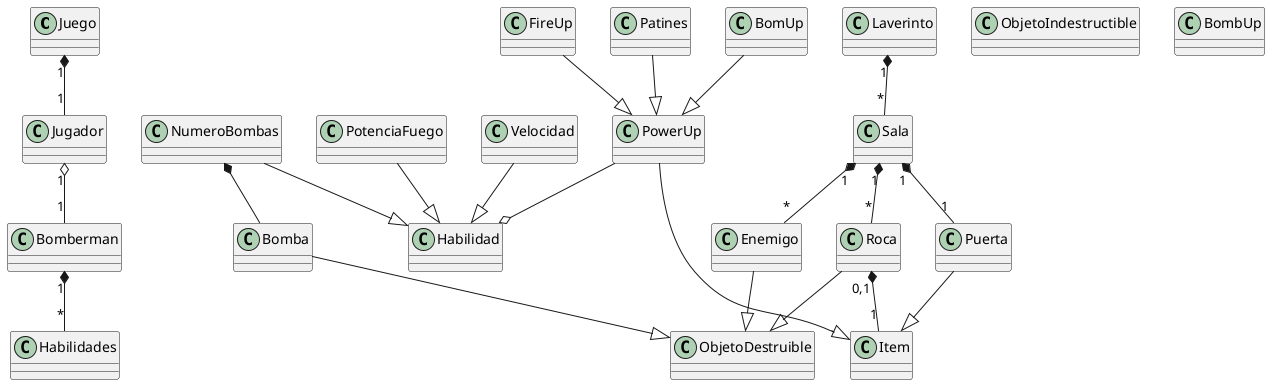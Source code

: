 @startuml Bomberman 

Class Juego 
Class Jugador 

Class Bomberman 
Class Habilidad 
Class PotenciaFuego 
Class NumeroBombas 
Class Velocidad 
Class Enemigo 

Class Sala 
Class Laverinto 
Class Puerta 
Class Roca 
Class Item 
Class ObjetoDestruible 
Class ObjetoIndestructible 


Laverinto "1" *-- "*" Sala 
Sala "1" *-- "1" Puerta 
Sala "1" *-- "*" Roca 
Sala "1" *-- "*" Enemigo 
Roca "0,1" *-- "1" Item 
Puerta --|> Item 
PowerUp --|> Item 
Roca--|> ObjetoDestruible 
Enemigo --|> ObjetoDestruible 
Bomba--|> ObjetoDestruible 



Class Bomba 
Class PowerUp 
Class BombUp 
Class FireUp 
Class Patines 

Juego "1"*-- "1" Jugador 
Jugador "1" o-- "1" Bomberman 
Bomberman "1" *-- "*" Habilidades 

BomUp --|> PowerUp 
FireUp --|> PowerUp 
Patines --|> PowerUp 


PotenciaFuego --|> Habilidad 
Velocidad --|> Habilidad
NumeroBombas --|> Habilidad 

PowerUp --o Habilidad 

NumeroBombas *-- Bomba 

@enduml 